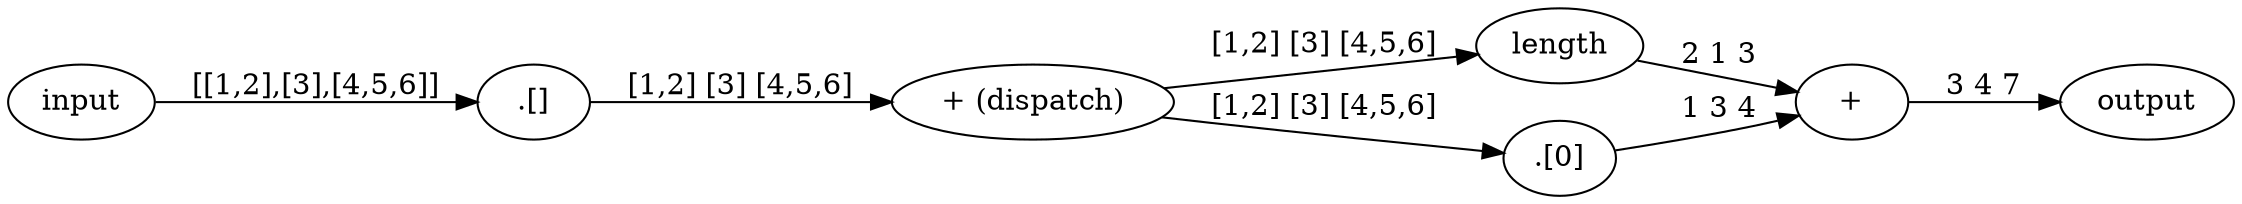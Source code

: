 digraph ex7 {
 rankdir=LR;
 input -> ".[]" [label="[[1,2],[3],[4,5,6]]"]
 ".[]" -> "+ (dispatch)" [label="[1,2] [3] [4,5,6]"];
 "+ (dispatch)" -> length [label="[1,2] [3] [4,5,6]"];
 "+ (dispatch)" -> ".[0]" [label="[1,2] [3] [4,5,6]"];
 length -> "+" [label="2 1 3"];
 ".[0]" -> "+" [label="1 3 4"];
 "+" -> output [label="3 4 7"];
}
